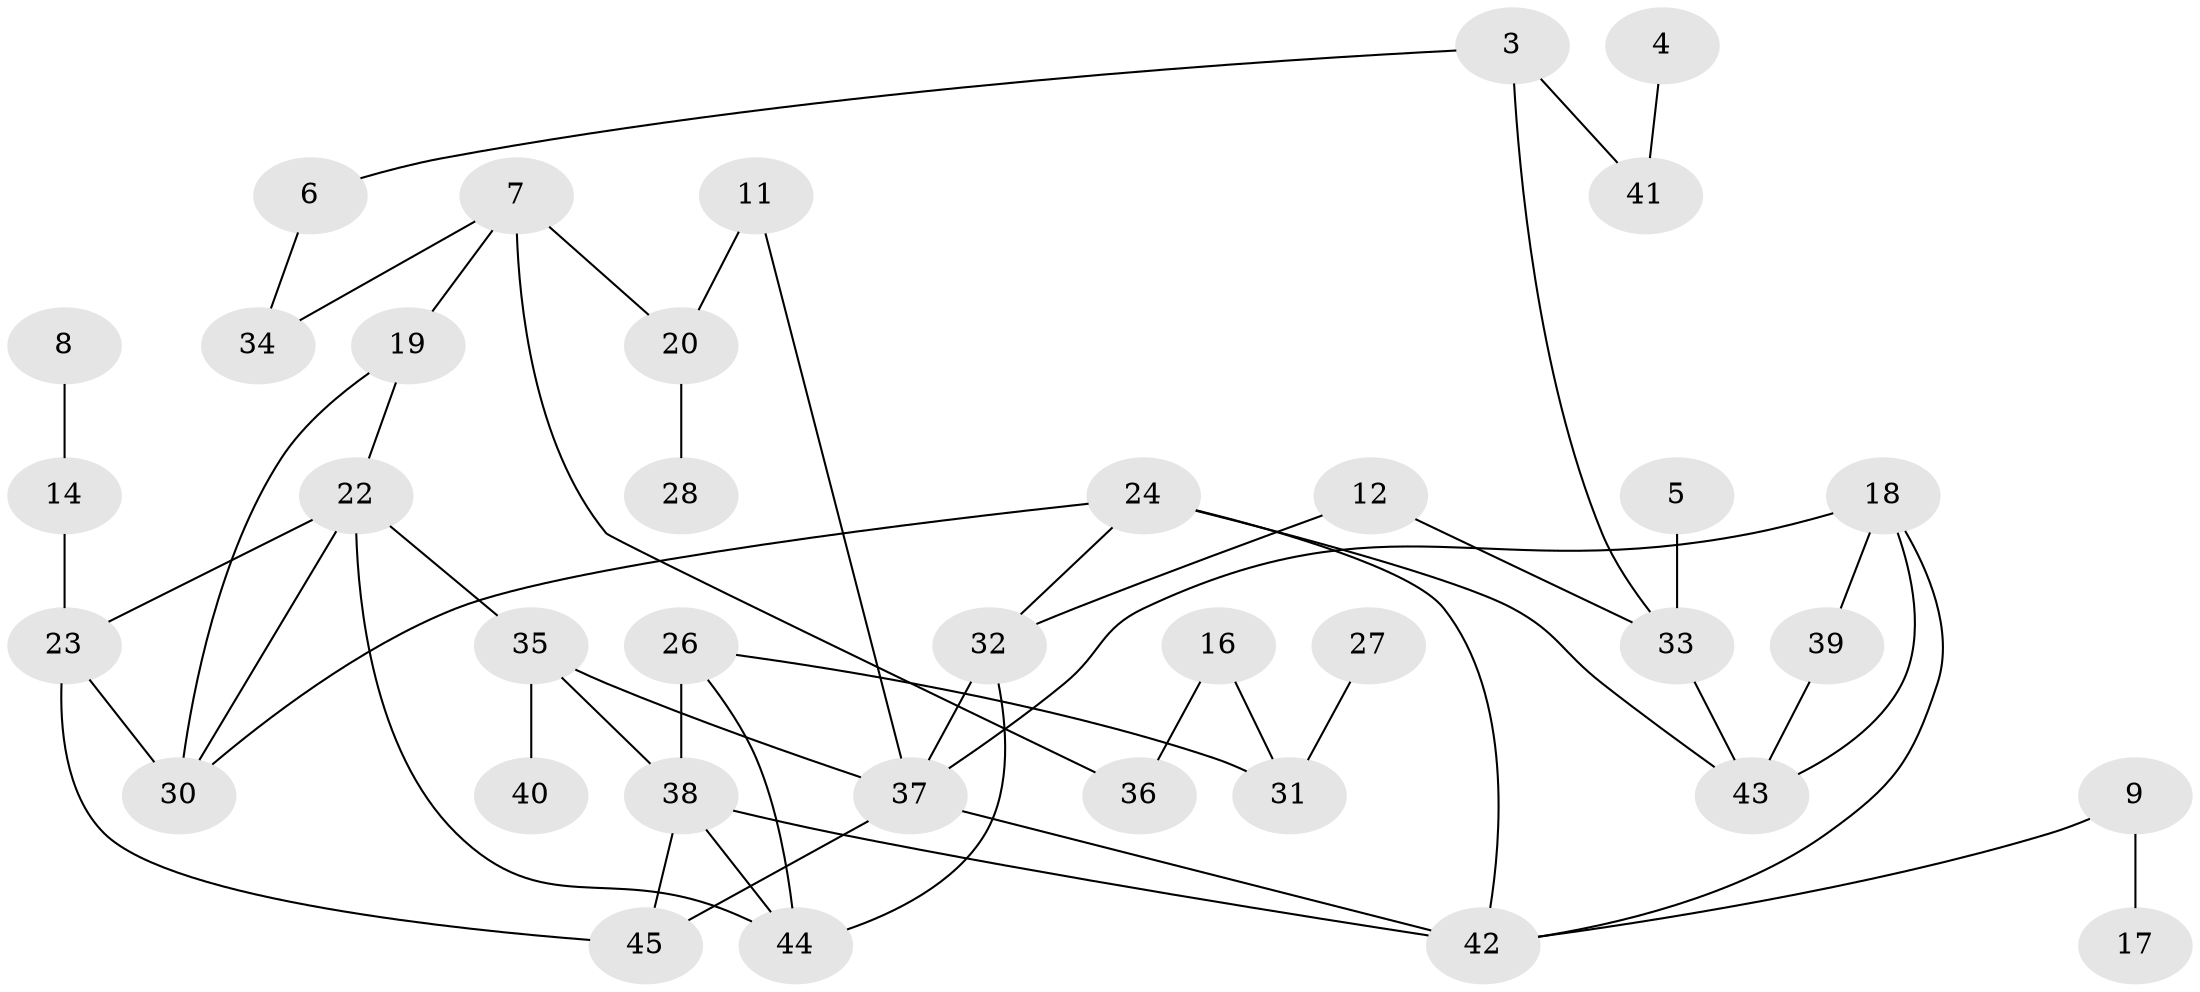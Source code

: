 // original degree distribution, {1: 0.2777777777777778, 6: 0.03333333333333333, 2: 0.24444444444444444, 0: 0.07777777777777778, 4: 0.1111111111111111, 3: 0.2222222222222222, 5: 0.03333333333333333}
// Generated by graph-tools (version 1.1) at 2025/35/03/04/25 23:35:43]
// undirected, 37 vertices, 53 edges
graph export_dot {
  node [color=gray90,style=filled];
  3;
  4;
  5;
  6;
  7;
  8;
  9;
  11;
  12;
  14;
  16;
  17;
  18;
  19;
  20;
  22;
  23;
  24;
  26;
  27;
  28;
  30;
  31;
  32;
  33;
  34;
  35;
  36;
  37;
  38;
  39;
  40;
  41;
  42;
  43;
  44;
  45;
  3 -- 6 [weight=1.0];
  3 -- 33 [weight=1.0];
  3 -- 41 [weight=1.0];
  4 -- 41 [weight=1.0];
  5 -- 33 [weight=1.0];
  6 -- 34 [weight=1.0];
  7 -- 19 [weight=1.0];
  7 -- 20 [weight=1.0];
  7 -- 34 [weight=1.0];
  7 -- 36 [weight=1.0];
  8 -- 14 [weight=1.0];
  9 -- 17 [weight=1.0];
  9 -- 42 [weight=1.0];
  11 -- 20 [weight=1.0];
  11 -- 37 [weight=1.0];
  12 -- 32 [weight=1.0];
  12 -- 33 [weight=1.0];
  14 -- 23 [weight=1.0];
  16 -- 31 [weight=1.0];
  16 -- 36 [weight=1.0];
  18 -- 37 [weight=1.0];
  18 -- 39 [weight=1.0];
  18 -- 42 [weight=1.0];
  18 -- 43 [weight=1.0];
  19 -- 22 [weight=1.0];
  19 -- 30 [weight=2.0];
  20 -- 28 [weight=1.0];
  22 -- 23 [weight=1.0];
  22 -- 30 [weight=2.0];
  22 -- 35 [weight=1.0];
  22 -- 44 [weight=1.0];
  23 -- 30 [weight=2.0];
  23 -- 45 [weight=1.0];
  24 -- 30 [weight=1.0];
  24 -- 32 [weight=1.0];
  24 -- 42 [weight=1.0];
  24 -- 43 [weight=1.0];
  26 -- 31 [weight=1.0];
  26 -- 38 [weight=1.0];
  26 -- 44 [weight=1.0];
  27 -- 31 [weight=1.0];
  32 -- 37 [weight=1.0];
  32 -- 44 [weight=1.0];
  33 -- 43 [weight=1.0];
  35 -- 37 [weight=1.0];
  35 -- 38 [weight=1.0];
  35 -- 40 [weight=1.0];
  37 -- 42 [weight=1.0];
  37 -- 45 [weight=1.0];
  38 -- 42 [weight=1.0];
  38 -- 44 [weight=1.0];
  38 -- 45 [weight=1.0];
  39 -- 43 [weight=1.0];
}
